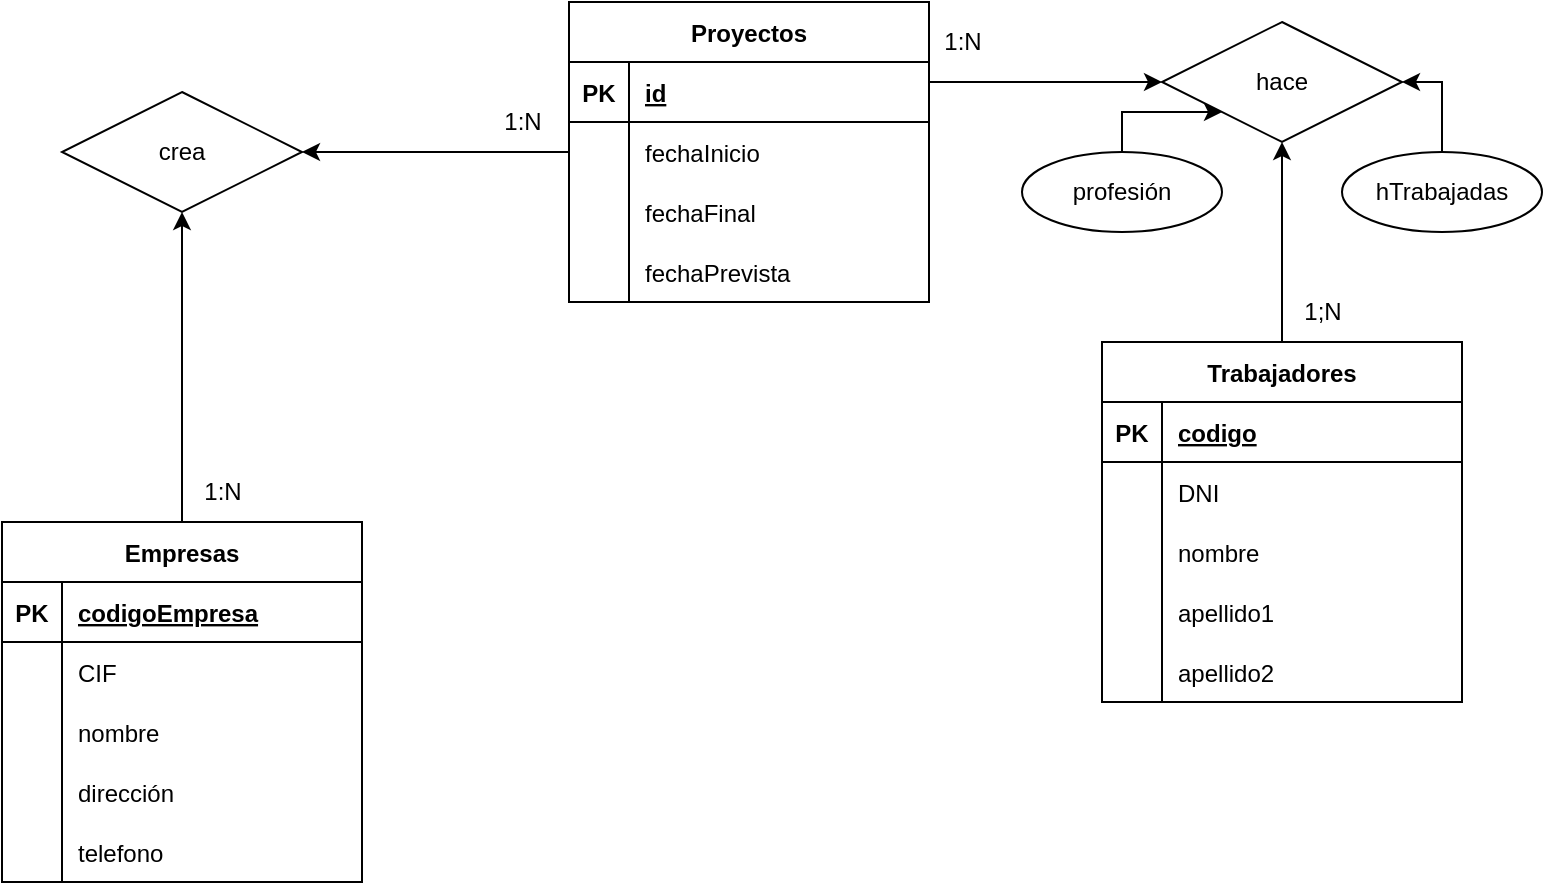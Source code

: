 <mxfile version="20.1.4" type="github">
  <diagram id="2M_C9rUVohF1Fsb6hN9y" name="Page-1">
    <mxGraphModel dx="1038" dy="547" grid="1" gridSize="10" guides="1" tooltips="1" connect="1" arrows="1" fold="1" page="1" pageScale="1" pageWidth="827" pageHeight="1169" math="0" shadow="0">
      <root>
        <mxCell id="0" />
        <mxCell id="1" parent="0" />
        <mxCell id="Yj8plelzLM4hKt1xiuWT-70" style="edgeStyle=orthogonalEdgeStyle;rounded=0;orthogonalLoop=1;jettySize=auto;html=1;entryX=0.5;entryY=1;entryDx=0;entryDy=0;" edge="1" parent="1" source="Yj8plelzLM4hKt1xiuWT-1" target="Yj8plelzLM4hKt1xiuWT-64">
          <mxGeometry relative="1" as="geometry">
            <Array as="points">
              <mxPoint x="130" y="250" />
              <mxPoint x="130" y="250" />
            </Array>
          </mxGeometry>
        </mxCell>
        <mxCell id="Yj8plelzLM4hKt1xiuWT-1" value="Empresas" style="shape=table;startSize=30;container=1;collapsible=1;childLayout=tableLayout;fixedRows=1;rowLines=0;fontStyle=1;align=center;resizeLast=1;" vertex="1" parent="1">
          <mxGeometry x="40" y="280" width="180" height="180" as="geometry" />
        </mxCell>
        <mxCell id="Yj8plelzLM4hKt1xiuWT-2" value="" style="shape=tableRow;horizontal=0;startSize=0;swimlaneHead=0;swimlaneBody=0;fillColor=none;collapsible=0;dropTarget=0;points=[[0,0.5],[1,0.5]];portConstraint=eastwest;top=0;left=0;right=0;bottom=1;" vertex="1" parent="Yj8plelzLM4hKt1xiuWT-1">
          <mxGeometry y="30" width="180" height="30" as="geometry" />
        </mxCell>
        <mxCell id="Yj8plelzLM4hKt1xiuWT-3" value="PK" style="shape=partialRectangle;connectable=0;fillColor=none;top=0;left=0;bottom=0;right=0;fontStyle=1;overflow=hidden;" vertex="1" parent="Yj8plelzLM4hKt1xiuWT-2">
          <mxGeometry width="30" height="30" as="geometry">
            <mxRectangle width="30" height="30" as="alternateBounds" />
          </mxGeometry>
        </mxCell>
        <mxCell id="Yj8plelzLM4hKt1xiuWT-4" value="codigoEmpresa" style="shape=partialRectangle;connectable=0;fillColor=none;top=0;left=0;bottom=0;right=0;align=left;spacingLeft=6;fontStyle=5;overflow=hidden;" vertex="1" parent="Yj8plelzLM4hKt1xiuWT-2">
          <mxGeometry x="30" width="150" height="30" as="geometry">
            <mxRectangle width="150" height="30" as="alternateBounds" />
          </mxGeometry>
        </mxCell>
        <mxCell id="Yj8plelzLM4hKt1xiuWT-5" value="" style="shape=tableRow;horizontal=0;startSize=0;swimlaneHead=0;swimlaneBody=0;fillColor=none;collapsible=0;dropTarget=0;points=[[0,0.5],[1,0.5]];portConstraint=eastwest;top=0;left=0;right=0;bottom=0;" vertex="1" parent="Yj8plelzLM4hKt1xiuWT-1">
          <mxGeometry y="60" width="180" height="30" as="geometry" />
        </mxCell>
        <mxCell id="Yj8plelzLM4hKt1xiuWT-6" value="" style="shape=partialRectangle;connectable=0;fillColor=none;top=0;left=0;bottom=0;right=0;editable=1;overflow=hidden;" vertex="1" parent="Yj8plelzLM4hKt1xiuWT-5">
          <mxGeometry width="30" height="30" as="geometry">
            <mxRectangle width="30" height="30" as="alternateBounds" />
          </mxGeometry>
        </mxCell>
        <mxCell id="Yj8plelzLM4hKt1xiuWT-7" value="CIF" style="shape=partialRectangle;connectable=0;fillColor=none;top=0;left=0;bottom=0;right=0;align=left;spacingLeft=6;overflow=hidden;" vertex="1" parent="Yj8plelzLM4hKt1xiuWT-5">
          <mxGeometry x="30" width="150" height="30" as="geometry">
            <mxRectangle width="150" height="30" as="alternateBounds" />
          </mxGeometry>
        </mxCell>
        <mxCell id="Yj8plelzLM4hKt1xiuWT-8" value="" style="shape=tableRow;horizontal=0;startSize=0;swimlaneHead=0;swimlaneBody=0;fillColor=none;collapsible=0;dropTarget=0;points=[[0,0.5],[1,0.5]];portConstraint=eastwest;top=0;left=0;right=0;bottom=0;" vertex="1" parent="Yj8plelzLM4hKt1xiuWT-1">
          <mxGeometry y="90" width="180" height="30" as="geometry" />
        </mxCell>
        <mxCell id="Yj8plelzLM4hKt1xiuWT-9" value="" style="shape=partialRectangle;connectable=0;fillColor=none;top=0;left=0;bottom=0;right=0;editable=1;overflow=hidden;" vertex="1" parent="Yj8plelzLM4hKt1xiuWT-8">
          <mxGeometry width="30" height="30" as="geometry">
            <mxRectangle width="30" height="30" as="alternateBounds" />
          </mxGeometry>
        </mxCell>
        <mxCell id="Yj8plelzLM4hKt1xiuWT-10" value="nombre" style="shape=partialRectangle;connectable=0;fillColor=none;top=0;left=0;bottom=0;right=0;align=left;spacingLeft=6;overflow=hidden;" vertex="1" parent="Yj8plelzLM4hKt1xiuWT-8">
          <mxGeometry x="30" width="150" height="30" as="geometry">
            <mxRectangle width="150" height="30" as="alternateBounds" />
          </mxGeometry>
        </mxCell>
        <mxCell id="Yj8plelzLM4hKt1xiuWT-11" value="" style="shape=tableRow;horizontal=0;startSize=0;swimlaneHead=0;swimlaneBody=0;fillColor=none;collapsible=0;dropTarget=0;points=[[0,0.5],[1,0.5]];portConstraint=eastwest;top=0;left=0;right=0;bottom=0;" vertex="1" parent="Yj8plelzLM4hKt1xiuWT-1">
          <mxGeometry y="120" width="180" height="30" as="geometry" />
        </mxCell>
        <mxCell id="Yj8plelzLM4hKt1xiuWT-12" value="" style="shape=partialRectangle;connectable=0;fillColor=none;top=0;left=0;bottom=0;right=0;editable=1;overflow=hidden;" vertex="1" parent="Yj8plelzLM4hKt1xiuWT-11">
          <mxGeometry width="30" height="30" as="geometry">
            <mxRectangle width="30" height="30" as="alternateBounds" />
          </mxGeometry>
        </mxCell>
        <mxCell id="Yj8plelzLM4hKt1xiuWT-13" value="dirección" style="shape=partialRectangle;connectable=0;fillColor=none;top=0;left=0;bottom=0;right=0;align=left;spacingLeft=6;overflow=hidden;" vertex="1" parent="Yj8plelzLM4hKt1xiuWT-11">
          <mxGeometry x="30" width="150" height="30" as="geometry">
            <mxRectangle width="150" height="30" as="alternateBounds" />
          </mxGeometry>
        </mxCell>
        <mxCell id="Yj8plelzLM4hKt1xiuWT-27" value="" style="shape=tableRow;horizontal=0;startSize=0;swimlaneHead=0;swimlaneBody=0;fillColor=none;collapsible=0;dropTarget=0;points=[[0,0.5],[1,0.5]];portConstraint=eastwest;top=0;left=0;right=0;bottom=0;" vertex="1" parent="Yj8plelzLM4hKt1xiuWT-1">
          <mxGeometry y="150" width="180" height="30" as="geometry" />
        </mxCell>
        <mxCell id="Yj8plelzLM4hKt1xiuWT-28" value="" style="shape=partialRectangle;connectable=0;fillColor=none;top=0;left=0;bottom=0;right=0;editable=1;overflow=hidden;" vertex="1" parent="Yj8plelzLM4hKt1xiuWT-27">
          <mxGeometry width="30" height="30" as="geometry">
            <mxRectangle width="30" height="30" as="alternateBounds" />
          </mxGeometry>
        </mxCell>
        <mxCell id="Yj8plelzLM4hKt1xiuWT-29" value="telefono" style="shape=partialRectangle;connectable=0;fillColor=none;top=0;left=0;bottom=0;right=0;align=left;spacingLeft=6;overflow=hidden;" vertex="1" parent="Yj8plelzLM4hKt1xiuWT-27">
          <mxGeometry x="30" width="150" height="30" as="geometry">
            <mxRectangle width="150" height="30" as="alternateBounds" />
          </mxGeometry>
        </mxCell>
        <mxCell id="Yj8plelzLM4hKt1xiuWT-69" style="edgeStyle=orthogonalEdgeStyle;rounded=0;orthogonalLoop=1;jettySize=auto;html=1;entryX=1;entryY=0.5;entryDx=0;entryDy=0;" edge="1" parent="1" source="Yj8plelzLM4hKt1xiuWT-14" target="Yj8plelzLM4hKt1xiuWT-64">
          <mxGeometry relative="1" as="geometry" />
        </mxCell>
        <mxCell id="Yj8plelzLM4hKt1xiuWT-14" value="Proyectos" style="shape=table;startSize=30;container=1;collapsible=1;childLayout=tableLayout;fixedRows=1;rowLines=0;fontStyle=1;align=center;resizeLast=1;" vertex="1" parent="1">
          <mxGeometry x="323.5" y="20" width="180" height="150" as="geometry" />
        </mxCell>
        <mxCell id="Yj8plelzLM4hKt1xiuWT-15" value="" style="shape=tableRow;horizontal=0;startSize=0;swimlaneHead=0;swimlaneBody=0;fillColor=none;collapsible=0;dropTarget=0;points=[[0,0.5],[1,0.5]];portConstraint=eastwest;top=0;left=0;right=0;bottom=1;" vertex="1" parent="Yj8plelzLM4hKt1xiuWT-14">
          <mxGeometry y="30" width="180" height="30" as="geometry" />
        </mxCell>
        <mxCell id="Yj8plelzLM4hKt1xiuWT-16" value="PK" style="shape=partialRectangle;connectable=0;fillColor=none;top=0;left=0;bottom=0;right=0;fontStyle=1;overflow=hidden;" vertex="1" parent="Yj8plelzLM4hKt1xiuWT-15">
          <mxGeometry width="30" height="30" as="geometry">
            <mxRectangle width="30" height="30" as="alternateBounds" />
          </mxGeometry>
        </mxCell>
        <mxCell id="Yj8plelzLM4hKt1xiuWT-17" value="id" style="shape=partialRectangle;connectable=0;fillColor=none;top=0;left=0;bottom=0;right=0;align=left;spacingLeft=6;fontStyle=5;overflow=hidden;" vertex="1" parent="Yj8plelzLM4hKt1xiuWT-15">
          <mxGeometry x="30" width="150" height="30" as="geometry">
            <mxRectangle width="150" height="30" as="alternateBounds" />
          </mxGeometry>
        </mxCell>
        <mxCell id="Yj8plelzLM4hKt1xiuWT-18" value="" style="shape=tableRow;horizontal=0;startSize=0;swimlaneHead=0;swimlaneBody=0;fillColor=none;collapsible=0;dropTarget=0;points=[[0,0.5],[1,0.5]];portConstraint=eastwest;top=0;left=0;right=0;bottom=0;" vertex="1" parent="Yj8plelzLM4hKt1xiuWT-14">
          <mxGeometry y="60" width="180" height="30" as="geometry" />
        </mxCell>
        <mxCell id="Yj8plelzLM4hKt1xiuWT-19" value="" style="shape=partialRectangle;connectable=0;fillColor=none;top=0;left=0;bottom=0;right=0;editable=1;overflow=hidden;" vertex="1" parent="Yj8plelzLM4hKt1xiuWT-18">
          <mxGeometry width="30" height="30" as="geometry">
            <mxRectangle width="30" height="30" as="alternateBounds" />
          </mxGeometry>
        </mxCell>
        <mxCell id="Yj8plelzLM4hKt1xiuWT-20" value="fechaInicio" style="shape=partialRectangle;connectable=0;fillColor=none;top=0;left=0;bottom=0;right=0;align=left;spacingLeft=6;overflow=hidden;" vertex="1" parent="Yj8plelzLM4hKt1xiuWT-18">
          <mxGeometry x="30" width="150" height="30" as="geometry">
            <mxRectangle width="150" height="30" as="alternateBounds" />
          </mxGeometry>
        </mxCell>
        <mxCell id="Yj8plelzLM4hKt1xiuWT-21" value="" style="shape=tableRow;horizontal=0;startSize=0;swimlaneHead=0;swimlaneBody=0;fillColor=none;collapsible=0;dropTarget=0;points=[[0,0.5],[1,0.5]];portConstraint=eastwest;top=0;left=0;right=0;bottom=0;" vertex="1" parent="Yj8plelzLM4hKt1xiuWT-14">
          <mxGeometry y="90" width="180" height="30" as="geometry" />
        </mxCell>
        <mxCell id="Yj8plelzLM4hKt1xiuWT-22" value="" style="shape=partialRectangle;connectable=0;fillColor=none;top=0;left=0;bottom=0;right=0;editable=1;overflow=hidden;" vertex="1" parent="Yj8plelzLM4hKt1xiuWT-21">
          <mxGeometry width="30" height="30" as="geometry">
            <mxRectangle width="30" height="30" as="alternateBounds" />
          </mxGeometry>
        </mxCell>
        <mxCell id="Yj8plelzLM4hKt1xiuWT-23" value="fechaFinal" style="shape=partialRectangle;connectable=0;fillColor=none;top=0;left=0;bottom=0;right=0;align=left;spacingLeft=6;overflow=hidden;" vertex="1" parent="Yj8plelzLM4hKt1xiuWT-21">
          <mxGeometry x="30" width="150" height="30" as="geometry">
            <mxRectangle width="150" height="30" as="alternateBounds" />
          </mxGeometry>
        </mxCell>
        <mxCell id="Yj8plelzLM4hKt1xiuWT-24" value="" style="shape=tableRow;horizontal=0;startSize=0;swimlaneHead=0;swimlaneBody=0;fillColor=none;collapsible=0;dropTarget=0;points=[[0,0.5],[1,0.5]];portConstraint=eastwest;top=0;left=0;right=0;bottom=0;" vertex="1" parent="Yj8plelzLM4hKt1xiuWT-14">
          <mxGeometry y="120" width="180" height="30" as="geometry" />
        </mxCell>
        <mxCell id="Yj8plelzLM4hKt1xiuWT-25" value="" style="shape=partialRectangle;connectable=0;fillColor=none;top=0;left=0;bottom=0;right=0;editable=1;overflow=hidden;" vertex="1" parent="Yj8plelzLM4hKt1xiuWT-24">
          <mxGeometry width="30" height="30" as="geometry">
            <mxRectangle width="30" height="30" as="alternateBounds" />
          </mxGeometry>
        </mxCell>
        <mxCell id="Yj8plelzLM4hKt1xiuWT-26" value="fechaPrevista" style="shape=partialRectangle;connectable=0;fillColor=none;top=0;left=0;bottom=0;right=0;align=left;spacingLeft=6;overflow=hidden;" vertex="1" parent="Yj8plelzLM4hKt1xiuWT-24">
          <mxGeometry x="30" width="150" height="30" as="geometry">
            <mxRectangle width="150" height="30" as="alternateBounds" />
          </mxGeometry>
        </mxCell>
        <mxCell id="Yj8plelzLM4hKt1xiuWT-30" value="Trabajadores" style="shape=table;startSize=30;container=1;collapsible=1;childLayout=tableLayout;fixedRows=1;rowLines=0;fontStyle=1;align=center;resizeLast=1;" vertex="1" parent="1">
          <mxGeometry x="590" y="190" width="180" height="180" as="geometry" />
        </mxCell>
        <mxCell id="Yj8plelzLM4hKt1xiuWT-31" value="" style="shape=tableRow;horizontal=0;startSize=0;swimlaneHead=0;swimlaneBody=0;fillColor=none;collapsible=0;dropTarget=0;points=[[0,0.5],[1,0.5]];portConstraint=eastwest;top=0;left=0;right=0;bottom=1;" vertex="1" parent="Yj8plelzLM4hKt1xiuWT-30">
          <mxGeometry y="30" width="180" height="30" as="geometry" />
        </mxCell>
        <mxCell id="Yj8plelzLM4hKt1xiuWT-32" value="PK" style="shape=partialRectangle;connectable=0;fillColor=none;top=0;left=0;bottom=0;right=0;fontStyle=1;overflow=hidden;" vertex="1" parent="Yj8plelzLM4hKt1xiuWT-31">
          <mxGeometry width="30" height="30" as="geometry">
            <mxRectangle width="30" height="30" as="alternateBounds" />
          </mxGeometry>
        </mxCell>
        <mxCell id="Yj8plelzLM4hKt1xiuWT-33" value="codigo" style="shape=partialRectangle;connectable=0;fillColor=none;top=0;left=0;bottom=0;right=0;align=left;spacingLeft=6;fontStyle=5;overflow=hidden;" vertex="1" parent="Yj8plelzLM4hKt1xiuWT-31">
          <mxGeometry x="30" width="150" height="30" as="geometry">
            <mxRectangle width="150" height="30" as="alternateBounds" />
          </mxGeometry>
        </mxCell>
        <mxCell id="Yj8plelzLM4hKt1xiuWT-34" value="" style="shape=tableRow;horizontal=0;startSize=0;swimlaneHead=0;swimlaneBody=0;fillColor=none;collapsible=0;dropTarget=0;points=[[0,0.5],[1,0.5]];portConstraint=eastwest;top=0;left=0;right=0;bottom=0;" vertex="1" parent="Yj8plelzLM4hKt1xiuWT-30">
          <mxGeometry y="60" width="180" height="30" as="geometry" />
        </mxCell>
        <mxCell id="Yj8plelzLM4hKt1xiuWT-35" value="" style="shape=partialRectangle;connectable=0;fillColor=none;top=0;left=0;bottom=0;right=0;editable=1;overflow=hidden;" vertex="1" parent="Yj8plelzLM4hKt1xiuWT-34">
          <mxGeometry width="30" height="30" as="geometry">
            <mxRectangle width="30" height="30" as="alternateBounds" />
          </mxGeometry>
        </mxCell>
        <mxCell id="Yj8plelzLM4hKt1xiuWT-36" value="DNI" style="shape=partialRectangle;connectable=0;fillColor=none;top=0;left=0;bottom=0;right=0;align=left;spacingLeft=6;overflow=hidden;" vertex="1" parent="Yj8plelzLM4hKt1xiuWT-34">
          <mxGeometry x="30" width="150" height="30" as="geometry">
            <mxRectangle width="150" height="30" as="alternateBounds" />
          </mxGeometry>
        </mxCell>
        <mxCell id="Yj8plelzLM4hKt1xiuWT-37" value="" style="shape=tableRow;horizontal=0;startSize=0;swimlaneHead=0;swimlaneBody=0;fillColor=none;collapsible=0;dropTarget=0;points=[[0,0.5],[1,0.5]];portConstraint=eastwest;top=0;left=0;right=0;bottom=0;" vertex="1" parent="Yj8plelzLM4hKt1xiuWT-30">
          <mxGeometry y="90" width="180" height="30" as="geometry" />
        </mxCell>
        <mxCell id="Yj8plelzLM4hKt1xiuWT-38" value="" style="shape=partialRectangle;connectable=0;fillColor=none;top=0;left=0;bottom=0;right=0;editable=1;overflow=hidden;" vertex="1" parent="Yj8plelzLM4hKt1xiuWT-37">
          <mxGeometry width="30" height="30" as="geometry">
            <mxRectangle width="30" height="30" as="alternateBounds" />
          </mxGeometry>
        </mxCell>
        <mxCell id="Yj8plelzLM4hKt1xiuWT-39" value="nombre" style="shape=partialRectangle;connectable=0;fillColor=none;top=0;left=0;bottom=0;right=0;align=left;spacingLeft=6;overflow=hidden;" vertex="1" parent="Yj8plelzLM4hKt1xiuWT-37">
          <mxGeometry x="30" width="150" height="30" as="geometry">
            <mxRectangle width="150" height="30" as="alternateBounds" />
          </mxGeometry>
        </mxCell>
        <mxCell id="Yj8plelzLM4hKt1xiuWT-40" value="" style="shape=tableRow;horizontal=0;startSize=0;swimlaneHead=0;swimlaneBody=0;fillColor=none;collapsible=0;dropTarget=0;points=[[0,0.5],[1,0.5]];portConstraint=eastwest;top=0;left=0;right=0;bottom=0;" vertex="1" parent="Yj8plelzLM4hKt1xiuWT-30">
          <mxGeometry y="120" width="180" height="30" as="geometry" />
        </mxCell>
        <mxCell id="Yj8plelzLM4hKt1xiuWT-41" value="" style="shape=partialRectangle;connectable=0;fillColor=none;top=0;left=0;bottom=0;right=0;editable=1;overflow=hidden;" vertex="1" parent="Yj8plelzLM4hKt1xiuWT-40">
          <mxGeometry width="30" height="30" as="geometry">
            <mxRectangle width="30" height="30" as="alternateBounds" />
          </mxGeometry>
        </mxCell>
        <mxCell id="Yj8plelzLM4hKt1xiuWT-42" value="apellido1" style="shape=partialRectangle;connectable=0;fillColor=none;top=0;left=0;bottom=0;right=0;align=left;spacingLeft=6;overflow=hidden;" vertex="1" parent="Yj8plelzLM4hKt1xiuWT-40">
          <mxGeometry x="30" width="150" height="30" as="geometry">
            <mxRectangle width="150" height="30" as="alternateBounds" />
          </mxGeometry>
        </mxCell>
        <mxCell id="Yj8plelzLM4hKt1xiuWT-43" value="" style="shape=tableRow;horizontal=0;startSize=0;swimlaneHead=0;swimlaneBody=0;fillColor=none;collapsible=0;dropTarget=0;points=[[0,0.5],[1,0.5]];portConstraint=eastwest;top=0;left=0;right=0;bottom=0;" vertex="1" parent="Yj8plelzLM4hKt1xiuWT-30">
          <mxGeometry y="150" width="180" height="30" as="geometry" />
        </mxCell>
        <mxCell id="Yj8plelzLM4hKt1xiuWT-44" value="" style="shape=partialRectangle;connectable=0;fillColor=none;top=0;left=0;bottom=0;right=0;editable=1;overflow=hidden;" vertex="1" parent="Yj8plelzLM4hKt1xiuWT-43">
          <mxGeometry width="30" height="30" as="geometry">
            <mxRectangle width="30" height="30" as="alternateBounds" />
          </mxGeometry>
        </mxCell>
        <mxCell id="Yj8plelzLM4hKt1xiuWT-45" value="apellido2" style="shape=partialRectangle;connectable=0;fillColor=none;top=0;left=0;bottom=0;right=0;align=left;spacingLeft=6;overflow=hidden;" vertex="1" parent="Yj8plelzLM4hKt1xiuWT-43">
          <mxGeometry x="30" width="150" height="30" as="geometry">
            <mxRectangle width="150" height="30" as="alternateBounds" />
          </mxGeometry>
        </mxCell>
        <mxCell id="Yj8plelzLM4hKt1xiuWT-72" style="edgeStyle=orthogonalEdgeStyle;rounded=0;orthogonalLoop=1;jettySize=auto;html=1;entryX=0.5;entryY=1;entryDx=0;entryDy=0;exitX=0.5;exitY=0;exitDx=0;exitDy=0;" edge="1" parent="1" source="Yj8plelzLM4hKt1xiuWT-30" target="Yj8plelzLM4hKt1xiuWT-65">
          <mxGeometry relative="1" as="geometry">
            <mxPoint x="680" y="200" as="sourcePoint" />
          </mxGeometry>
        </mxCell>
        <mxCell id="Yj8plelzLM4hKt1xiuWT-64" value="crea" style="shape=rhombus;perimeter=rhombusPerimeter;whiteSpace=wrap;html=1;align=center;" vertex="1" parent="1">
          <mxGeometry x="70" y="65" width="120" height="60" as="geometry" />
        </mxCell>
        <mxCell id="Yj8plelzLM4hKt1xiuWT-65" value="hace" style="shape=rhombus;perimeter=rhombusPerimeter;whiteSpace=wrap;html=1;align=center;" vertex="1" parent="1">
          <mxGeometry x="620" y="30" width="120" height="60" as="geometry" />
        </mxCell>
        <mxCell id="Yj8plelzLM4hKt1xiuWT-68" style="edgeStyle=orthogonalEdgeStyle;rounded=0;orthogonalLoop=1;jettySize=auto;html=1;exitX=1;exitY=0.5;exitDx=0;exitDy=0;" edge="1" parent="1" source="Yj8plelzLM4hKt1xiuWT-15" target="Yj8plelzLM4hKt1xiuWT-65">
          <mxGeometry relative="1" as="geometry">
            <mxPoint x="550" y="100" as="sourcePoint" />
            <Array as="points">
              <mxPoint x="504" y="60" />
            </Array>
          </mxGeometry>
        </mxCell>
        <mxCell id="Yj8plelzLM4hKt1xiuWT-73" value="1:N" style="text;html=1;align=center;verticalAlign=middle;resizable=0;points=[];autosize=1;strokeColor=none;fillColor=none;" vertex="1" parent="1">
          <mxGeometry x="280" y="65" width="40" height="30" as="geometry" />
        </mxCell>
        <mxCell id="Yj8plelzLM4hKt1xiuWT-76" style="edgeStyle=orthogonalEdgeStyle;rounded=0;orthogonalLoop=1;jettySize=auto;html=1;entryX=1;entryY=0.5;entryDx=0;entryDy=0;" edge="1" parent="1" source="Yj8plelzLM4hKt1xiuWT-75" target="Yj8plelzLM4hKt1xiuWT-65">
          <mxGeometry relative="1" as="geometry" />
        </mxCell>
        <mxCell id="Yj8plelzLM4hKt1xiuWT-75" value="hTrabajadas" style="ellipse;whiteSpace=wrap;html=1;align=center;" vertex="1" parent="1">
          <mxGeometry x="710" y="95" width="100" height="40" as="geometry" />
        </mxCell>
        <mxCell id="Yj8plelzLM4hKt1xiuWT-79" style="edgeStyle=orthogonalEdgeStyle;rounded=0;orthogonalLoop=1;jettySize=auto;html=1;entryX=0;entryY=1;entryDx=0;entryDy=0;" edge="1" parent="1" source="Yj8plelzLM4hKt1xiuWT-78" target="Yj8plelzLM4hKt1xiuWT-65">
          <mxGeometry relative="1" as="geometry" />
        </mxCell>
        <mxCell id="Yj8plelzLM4hKt1xiuWT-78" value="profesión" style="ellipse;whiteSpace=wrap;html=1;align=center;" vertex="1" parent="1">
          <mxGeometry x="550" y="95" width="100" height="40" as="geometry" />
        </mxCell>
        <mxCell id="Yj8plelzLM4hKt1xiuWT-80" value="1:N" style="text;html=1;align=center;verticalAlign=middle;resizable=0;points=[];autosize=1;strokeColor=none;fillColor=none;" vertex="1" parent="1">
          <mxGeometry x="130" y="250" width="40" height="30" as="geometry" />
        </mxCell>
        <mxCell id="Yj8plelzLM4hKt1xiuWT-81" value="1:N" style="text;html=1;align=center;verticalAlign=middle;resizable=0;points=[];autosize=1;strokeColor=none;fillColor=none;" vertex="1" parent="1">
          <mxGeometry x="500" y="25" width="40" height="30" as="geometry" />
        </mxCell>
        <mxCell id="Yj8plelzLM4hKt1xiuWT-82" value="1;N" style="text;html=1;align=center;verticalAlign=middle;resizable=0;points=[];autosize=1;strokeColor=none;fillColor=none;" vertex="1" parent="1">
          <mxGeometry x="680" y="160" width="40" height="30" as="geometry" />
        </mxCell>
      </root>
    </mxGraphModel>
  </diagram>
</mxfile>
